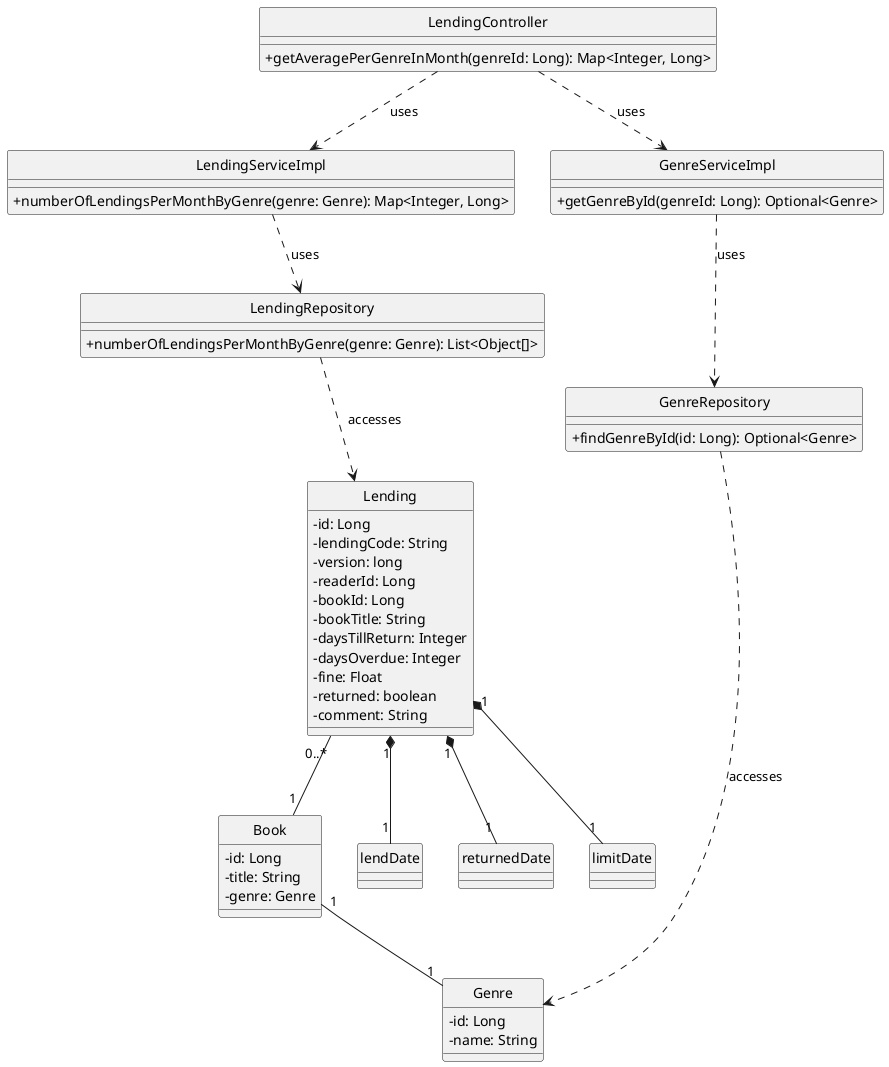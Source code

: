 @startuml
'https://plantuml.com/class-diagram

hide circle
skinparam classAttributeIconSize 0

class Lending {
    - id: Long
    - lendingCode: String
    - version: long
    - readerId: Long
    - bookId: Long
    - bookTitle: String
    - daysTillReturn: Integer
    - daysOverdue: Integer
    - fine: Float
    - returned: boolean
    - comment: String
}

class LendingController {
    + getAveragePerGenreInMonth(genreId: Long): Map<Integer, Long>
}

class LendingServiceImpl {
    + numberOfLendingsPerMonthByGenre(genre: Genre): Map<Integer, Long>
}

class LendingRepository {
    + numberOfLendingsPerMonthByGenre(genre: Genre): List<Object[]>
}

class GenreServiceImpl {
    + getGenreById(genreId: Long): Optional<Genre>
}

class GenreRepository {
    + findGenreById(id: Long): Optional<Genre>
}

class Genre {
    - id: Long
    - name: String
}

class Book {
    - id: Long
    - title: String
    - genre: Genre
}

LendingController ..> LendingServiceImpl : uses
LendingServiceImpl ..> LendingRepository : uses
LendingController ..> GenreServiceImpl : uses
GenreServiceImpl ..> GenreRepository : uses
GenreRepository ..> Genre : accesses
LendingRepository ..> Lending : accesses

Lending "0..*" -- "1" Book
Lending "1" *-- "1" lendDate
Lending "1" *-- "1" returnedDate
Lending "1" *-- "1" limitDate
Book "1" -- "1" Genre
@enduml
